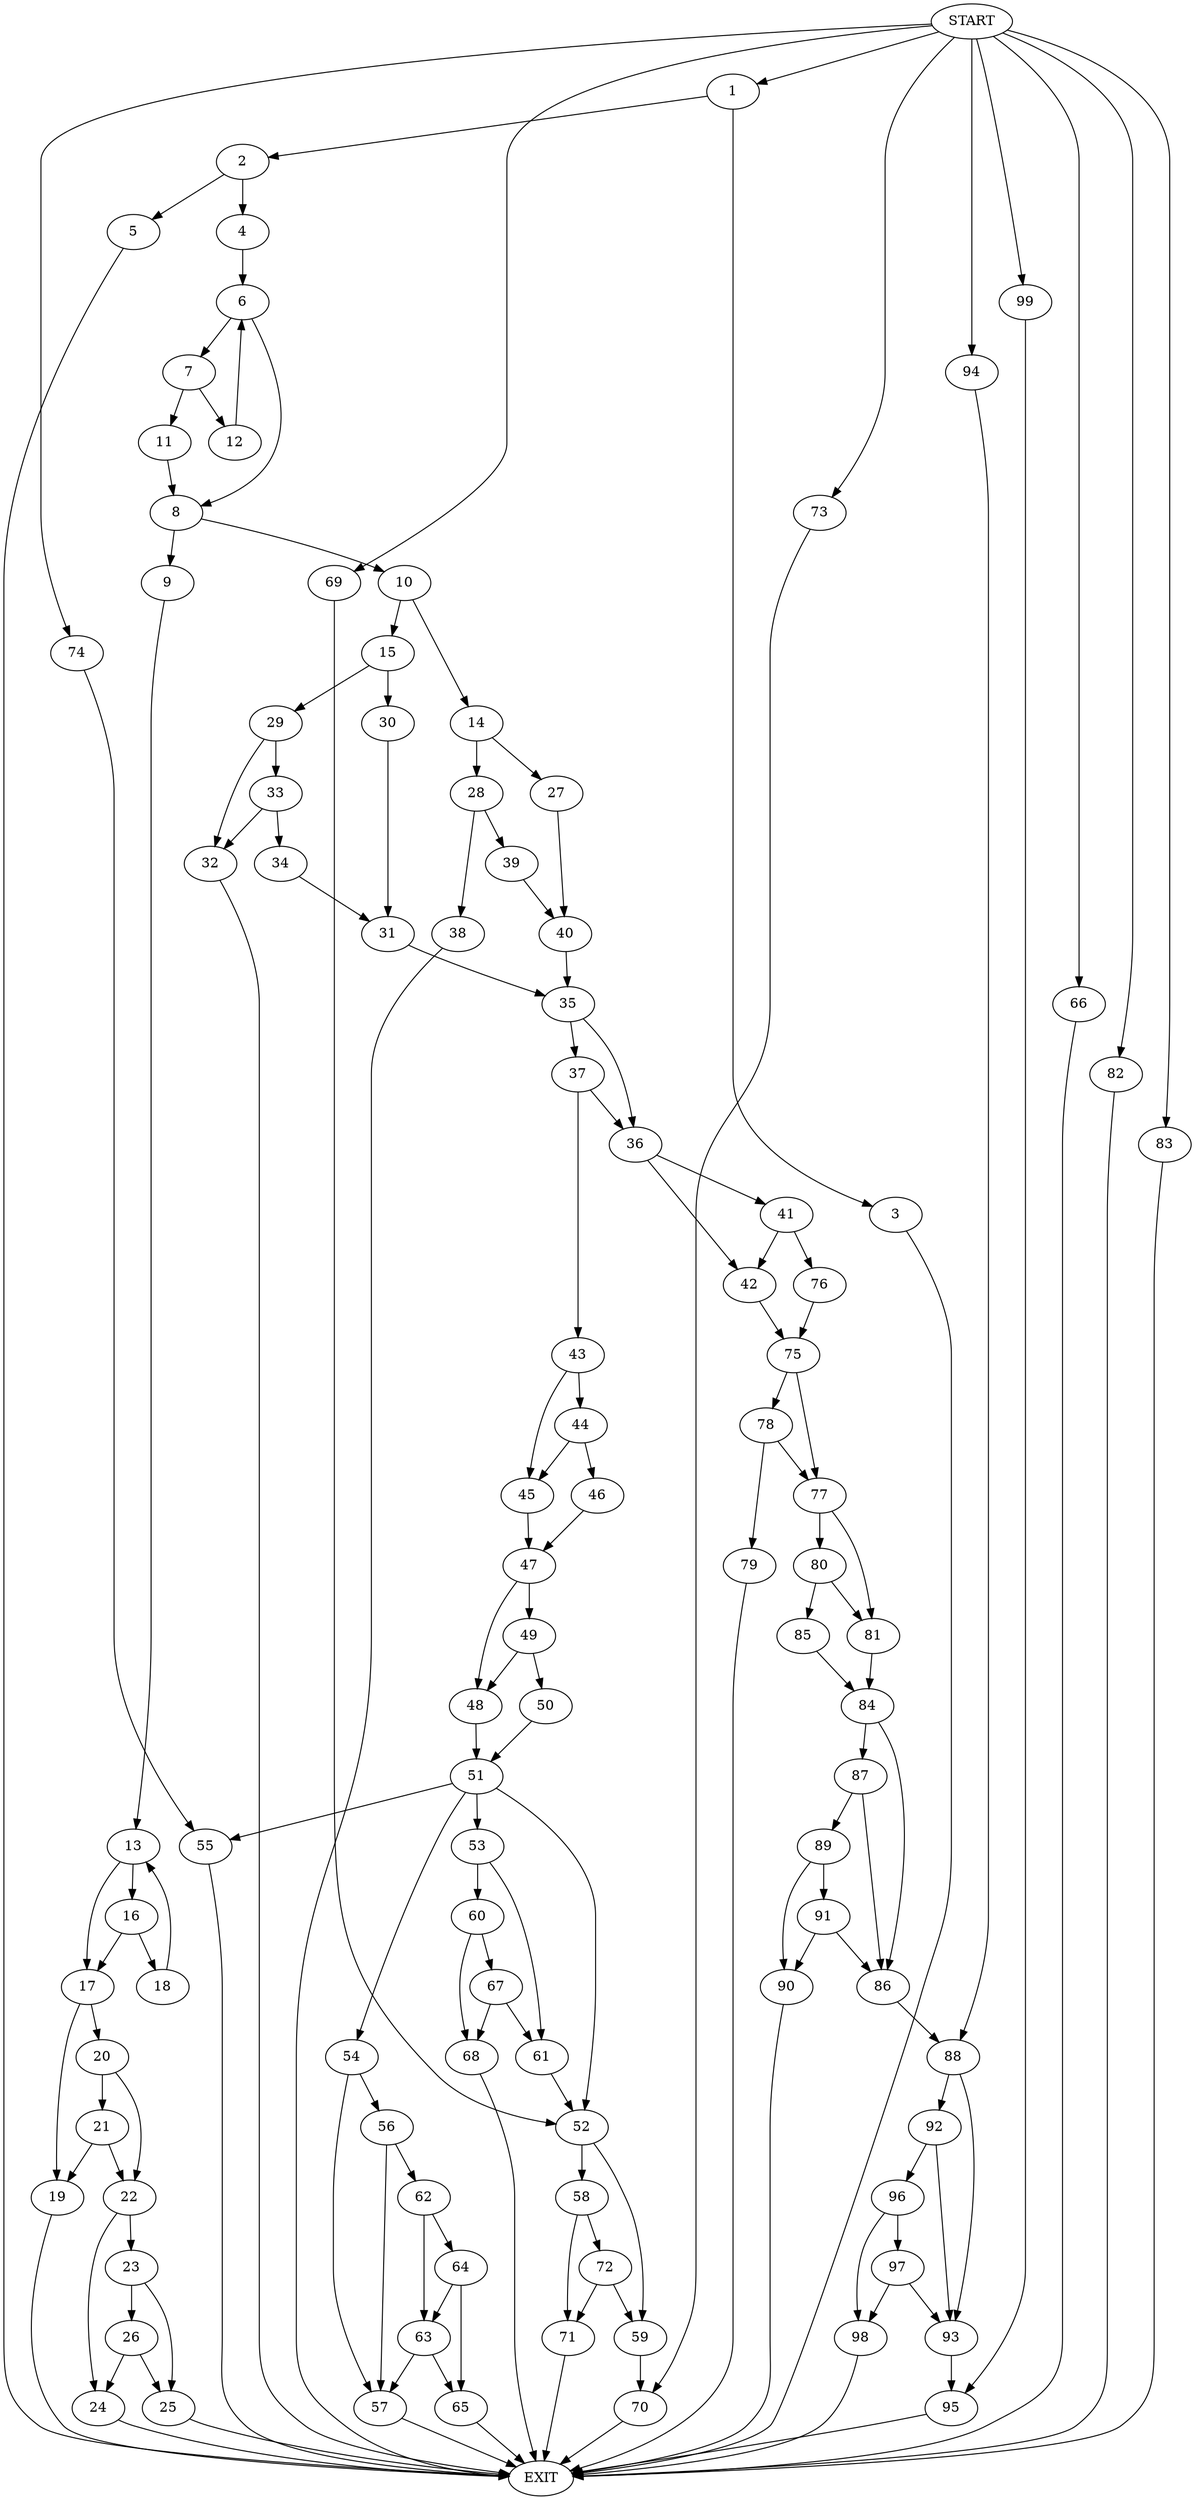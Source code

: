 digraph {
0 [label="START"]
100 [label="EXIT"]
0 -> 1
1 -> 2
1 -> 3
2 -> 4
2 -> 5
3 -> 100
4 -> 6
5 -> 100
6 -> 7
6 -> 8
8 -> 9
8 -> 10
7 -> 11
7 -> 12
12 -> 6
11 -> 8
9 -> 13
10 -> 14
10 -> 15
13 -> 16
13 -> 17
16 -> 18
16 -> 17
17 -> 19
17 -> 20
18 -> 13
19 -> 100
20 -> 21
20 -> 22
21 -> 22
21 -> 19
22 -> 23
22 -> 24
24 -> 100
23 -> 25
23 -> 26
25 -> 100
26 -> 25
26 -> 24
14 -> 27
14 -> 28
15 -> 29
15 -> 30
30 -> 31
29 -> 32
29 -> 33
33 -> 32
33 -> 34
32 -> 100
34 -> 31
31 -> 35
35 -> 36
35 -> 37
28 -> 38
28 -> 39
27 -> 40
38 -> 100
39 -> 40
40 -> 35
36 -> 41
36 -> 42
37 -> 43
37 -> 36
43 -> 44
43 -> 45
44 -> 46
44 -> 45
45 -> 47
46 -> 47
47 -> 48
47 -> 49
49 -> 50
49 -> 48
48 -> 51
50 -> 51
51 -> 52
51 -> 53
51 -> 54
51 -> 55
54 -> 56
54 -> 57
52 -> 58
52 -> 59
55 -> 100
53 -> 60
53 -> 61
56 -> 62
56 -> 57
57 -> 100
62 -> 63
62 -> 64
64 -> 63
64 -> 65
63 -> 65
63 -> 57
65 -> 100
0 -> 66
66 -> 100
60 -> 67
60 -> 68
61 -> 52
67 -> 61
67 -> 68
68 -> 100
0 -> 69
69 -> 52
59 -> 70
58 -> 71
58 -> 72
72 -> 71
72 -> 59
71 -> 100
70 -> 100
0 -> 73
73 -> 70
0 -> 74
74 -> 55
42 -> 75
41 -> 76
41 -> 42
76 -> 75
75 -> 77
75 -> 78
78 -> 77
78 -> 79
77 -> 80
77 -> 81
79 -> 100
0 -> 82
82 -> 100
0 -> 83
83 -> 100
81 -> 84
80 -> 81
80 -> 85
85 -> 84
84 -> 86
84 -> 87
86 -> 88
87 -> 86
87 -> 89
89 -> 90
89 -> 91
90 -> 100
91 -> 90
91 -> 86
88 -> 92
88 -> 93
0 -> 94
94 -> 88
93 -> 95
92 -> 93
92 -> 96
96 -> 97
96 -> 98
97 -> 93
97 -> 98
98 -> 100
95 -> 100
0 -> 99
99 -> 95
}
